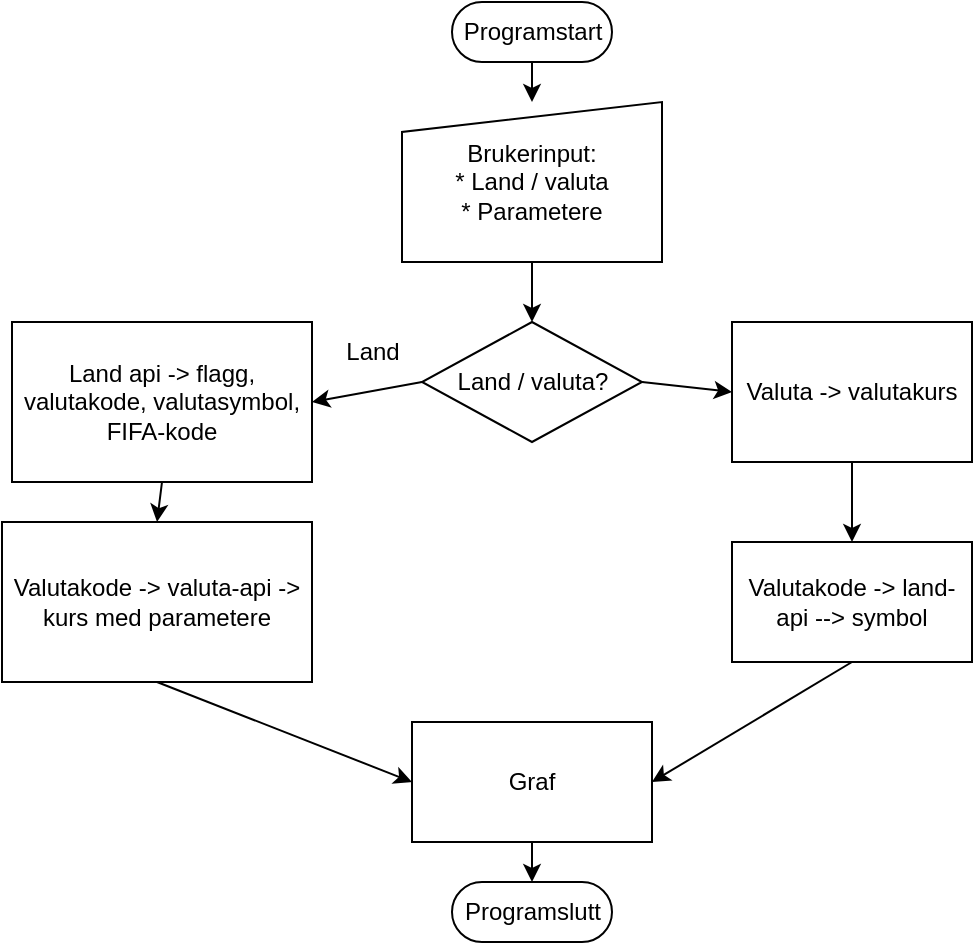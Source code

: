 <mxfile>
    <diagram id="tPNeNFGj6fL4Um09lMDh" name="Page-1">
        <mxGraphModel dx="629" dy="495" grid="1" gridSize="10" guides="1" tooltips="1" connect="1" arrows="1" fold="1" page="1" pageScale="1" pageWidth="850" pageHeight="1100" math="0" shadow="0">
            <root>
                <mxCell id="0"/>
                <mxCell id="1" parent="0"/>
                <mxCell id="2" value="Programstart" style="html=1;dashed=0;whitespace=wrap;shape=mxgraph.dfd.start" parent="1" vertex="1">
                    <mxGeometry x="280" y="240" width="80" height="30" as="geometry"/>
                </mxCell>
                <mxCell id="4" value="Brukerinput:&lt;br&gt;* Land / valuta&lt;br&gt;* Parametere" style="shape=manualInput;whiteSpace=wrap;html=1;dashed=0;size=15;" parent="1" vertex="1">
                    <mxGeometry x="255" y="290" width="130" height="80" as="geometry"/>
                </mxCell>
                <mxCell id="19" style="edgeStyle=none;html=1;exitX=1;exitY=0.5;exitDx=0;exitDy=0;entryX=0;entryY=0.5;entryDx=0;entryDy=0;" edge="1" parent="1" source="5" target="18">
                    <mxGeometry relative="1" as="geometry"/>
                </mxCell>
                <mxCell id="5" value="Land / valuta?" style="shape=rhombus;html=1;dashed=0;whitespace=wrap;perimeter=rhombusPerimeter;" parent="1" vertex="1">
                    <mxGeometry x="265" y="400" width="110" height="60" as="geometry"/>
                </mxCell>
                <mxCell id="17" style="edgeStyle=none;html=1;exitX=0.5;exitY=1;exitDx=0;exitDy=0;entryX=0.5;entryY=0;entryDx=0;entryDy=0;" edge="1" parent="1" source="6" target="8">
                    <mxGeometry relative="1" as="geometry"/>
                </mxCell>
                <mxCell id="6" value="Land api -&amp;gt; flagg, valutakode, valutasymbol, FIFA-kode" style="whiteSpace=wrap;html=1;" parent="1" vertex="1">
                    <mxGeometry x="60" y="400" width="150" height="80" as="geometry"/>
                </mxCell>
                <mxCell id="16" style="edgeStyle=none;html=1;exitX=0.5;exitY=1;exitDx=0;exitDy=0;entryX=0;entryY=0.5;entryDx=0;entryDy=0;" edge="1" parent="1" source="8" target="13">
                    <mxGeometry relative="1" as="geometry"/>
                </mxCell>
                <mxCell id="8" value="Valutakode -&amp;gt; valuta-api -&amp;gt; kurs med parametere" style="whiteSpace=wrap;html=1;" parent="1" vertex="1">
                    <mxGeometry x="55" y="500" width="155" height="80" as="geometry"/>
                </mxCell>
                <mxCell id="9" value="" style="edgeStyle=none;orthogonalLoop=1;jettySize=auto;html=1;exitX=0.5;exitY=0.5;exitDx=0;exitDy=15;exitPerimeter=0;entryX=0.5;entryY=0;entryDx=0;entryDy=0;" edge="1" parent="1" source="2" target="4">
                    <mxGeometry width="100" relative="1" as="geometry">
                        <mxPoint x="370" y="270" as="sourcePoint"/>
                        <mxPoint x="470" y="270" as="targetPoint"/>
                        <Array as="points"/>
                    </mxGeometry>
                </mxCell>
                <mxCell id="10" value="" style="edgeStyle=none;orthogonalLoop=1;jettySize=auto;html=1;exitX=0.5;exitY=1;exitDx=0;exitDy=0;entryX=0.5;entryY=0;entryDx=0;entryDy=0;" edge="1" parent="1" source="4" target="5">
                    <mxGeometry width="100" relative="1" as="geometry">
                        <mxPoint x="320" y="390" as="sourcePoint"/>
                        <mxPoint x="420" y="390" as="targetPoint"/>
                        <Array as="points"/>
                    </mxGeometry>
                </mxCell>
                <mxCell id="11" value="" style="edgeStyle=none;orthogonalLoop=1;jettySize=auto;html=1;exitX=0;exitY=0.5;exitDx=0;exitDy=0;entryX=1;entryY=0.5;entryDx=0;entryDy=0;" edge="1" parent="1" source="5" target="6">
                    <mxGeometry width="100" relative="1" as="geometry">
                        <mxPoint x="290" y="510" as="sourcePoint"/>
                        <mxPoint x="390" y="510" as="targetPoint"/>
                        <Array as="points"/>
                    </mxGeometry>
                </mxCell>
                <mxCell id="12" value="Land" style="text;html=1;align=center;verticalAlign=middle;resizable=0;points=[];autosize=1;strokeColor=none;fillColor=none;" vertex="1" parent="1">
                    <mxGeometry x="215" y="400" width="50" height="30" as="geometry"/>
                </mxCell>
                <mxCell id="15" style="edgeStyle=none;html=1;exitX=0.5;exitY=1;exitDx=0;exitDy=0;entryX=0.5;entryY=0.5;entryDx=0;entryDy=-15;entryPerimeter=0;" edge="1" parent="1" source="13" target="14">
                    <mxGeometry relative="1" as="geometry"/>
                </mxCell>
                <mxCell id="13" value="Graf" style="whiteSpace=wrap;html=1;" vertex="1" parent="1">
                    <mxGeometry x="260" y="600" width="120" height="60" as="geometry"/>
                </mxCell>
                <mxCell id="14" value="Programslutt" style="html=1;dashed=0;whitespace=wrap;shape=mxgraph.dfd.start" vertex="1" parent="1">
                    <mxGeometry x="280" y="680" width="80" height="30" as="geometry"/>
                </mxCell>
                <mxCell id="21" style="edgeStyle=none;html=1;exitX=0.5;exitY=1;exitDx=0;exitDy=0;entryX=0.5;entryY=0;entryDx=0;entryDy=0;" edge="1" parent="1" source="18" target="20">
                    <mxGeometry relative="1" as="geometry"/>
                </mxCell>
                <mxCell id="18" value="Valuta -&amp;gt; valutakurs" style="whiteSpace=wrap;html=1;" vertex="1" parent="1">
                    <mxGeometry x="420" y="400" width="120" height="70" as="geometry"/>
                </mxCell>
                <mxCell id="22" style="edgeStyle=none;html=1;exitX=0.5;exitY=1;exitDx=0;exitDy=0;entryX=1;entryY=0.5;entryDx=0;entryDy=0;" edge="1" parent="1" source="20" target="13">
                    <mxGeometry relative="1" as="geometry"/>
                </mxCell>
                <mxCell id="20" value="Valutakode -&amp;gt; land-api --&amp;gt; symbol" style="whiteSpace=wrap;html=1;" vertex="1" parent="1">
                    <mxGeometry x="420" y="510" width="120" height="60" as="geometry"/>
                </mxCell>
            </root>
        </mxGraphModel>
    </diagram>
</mxfile>